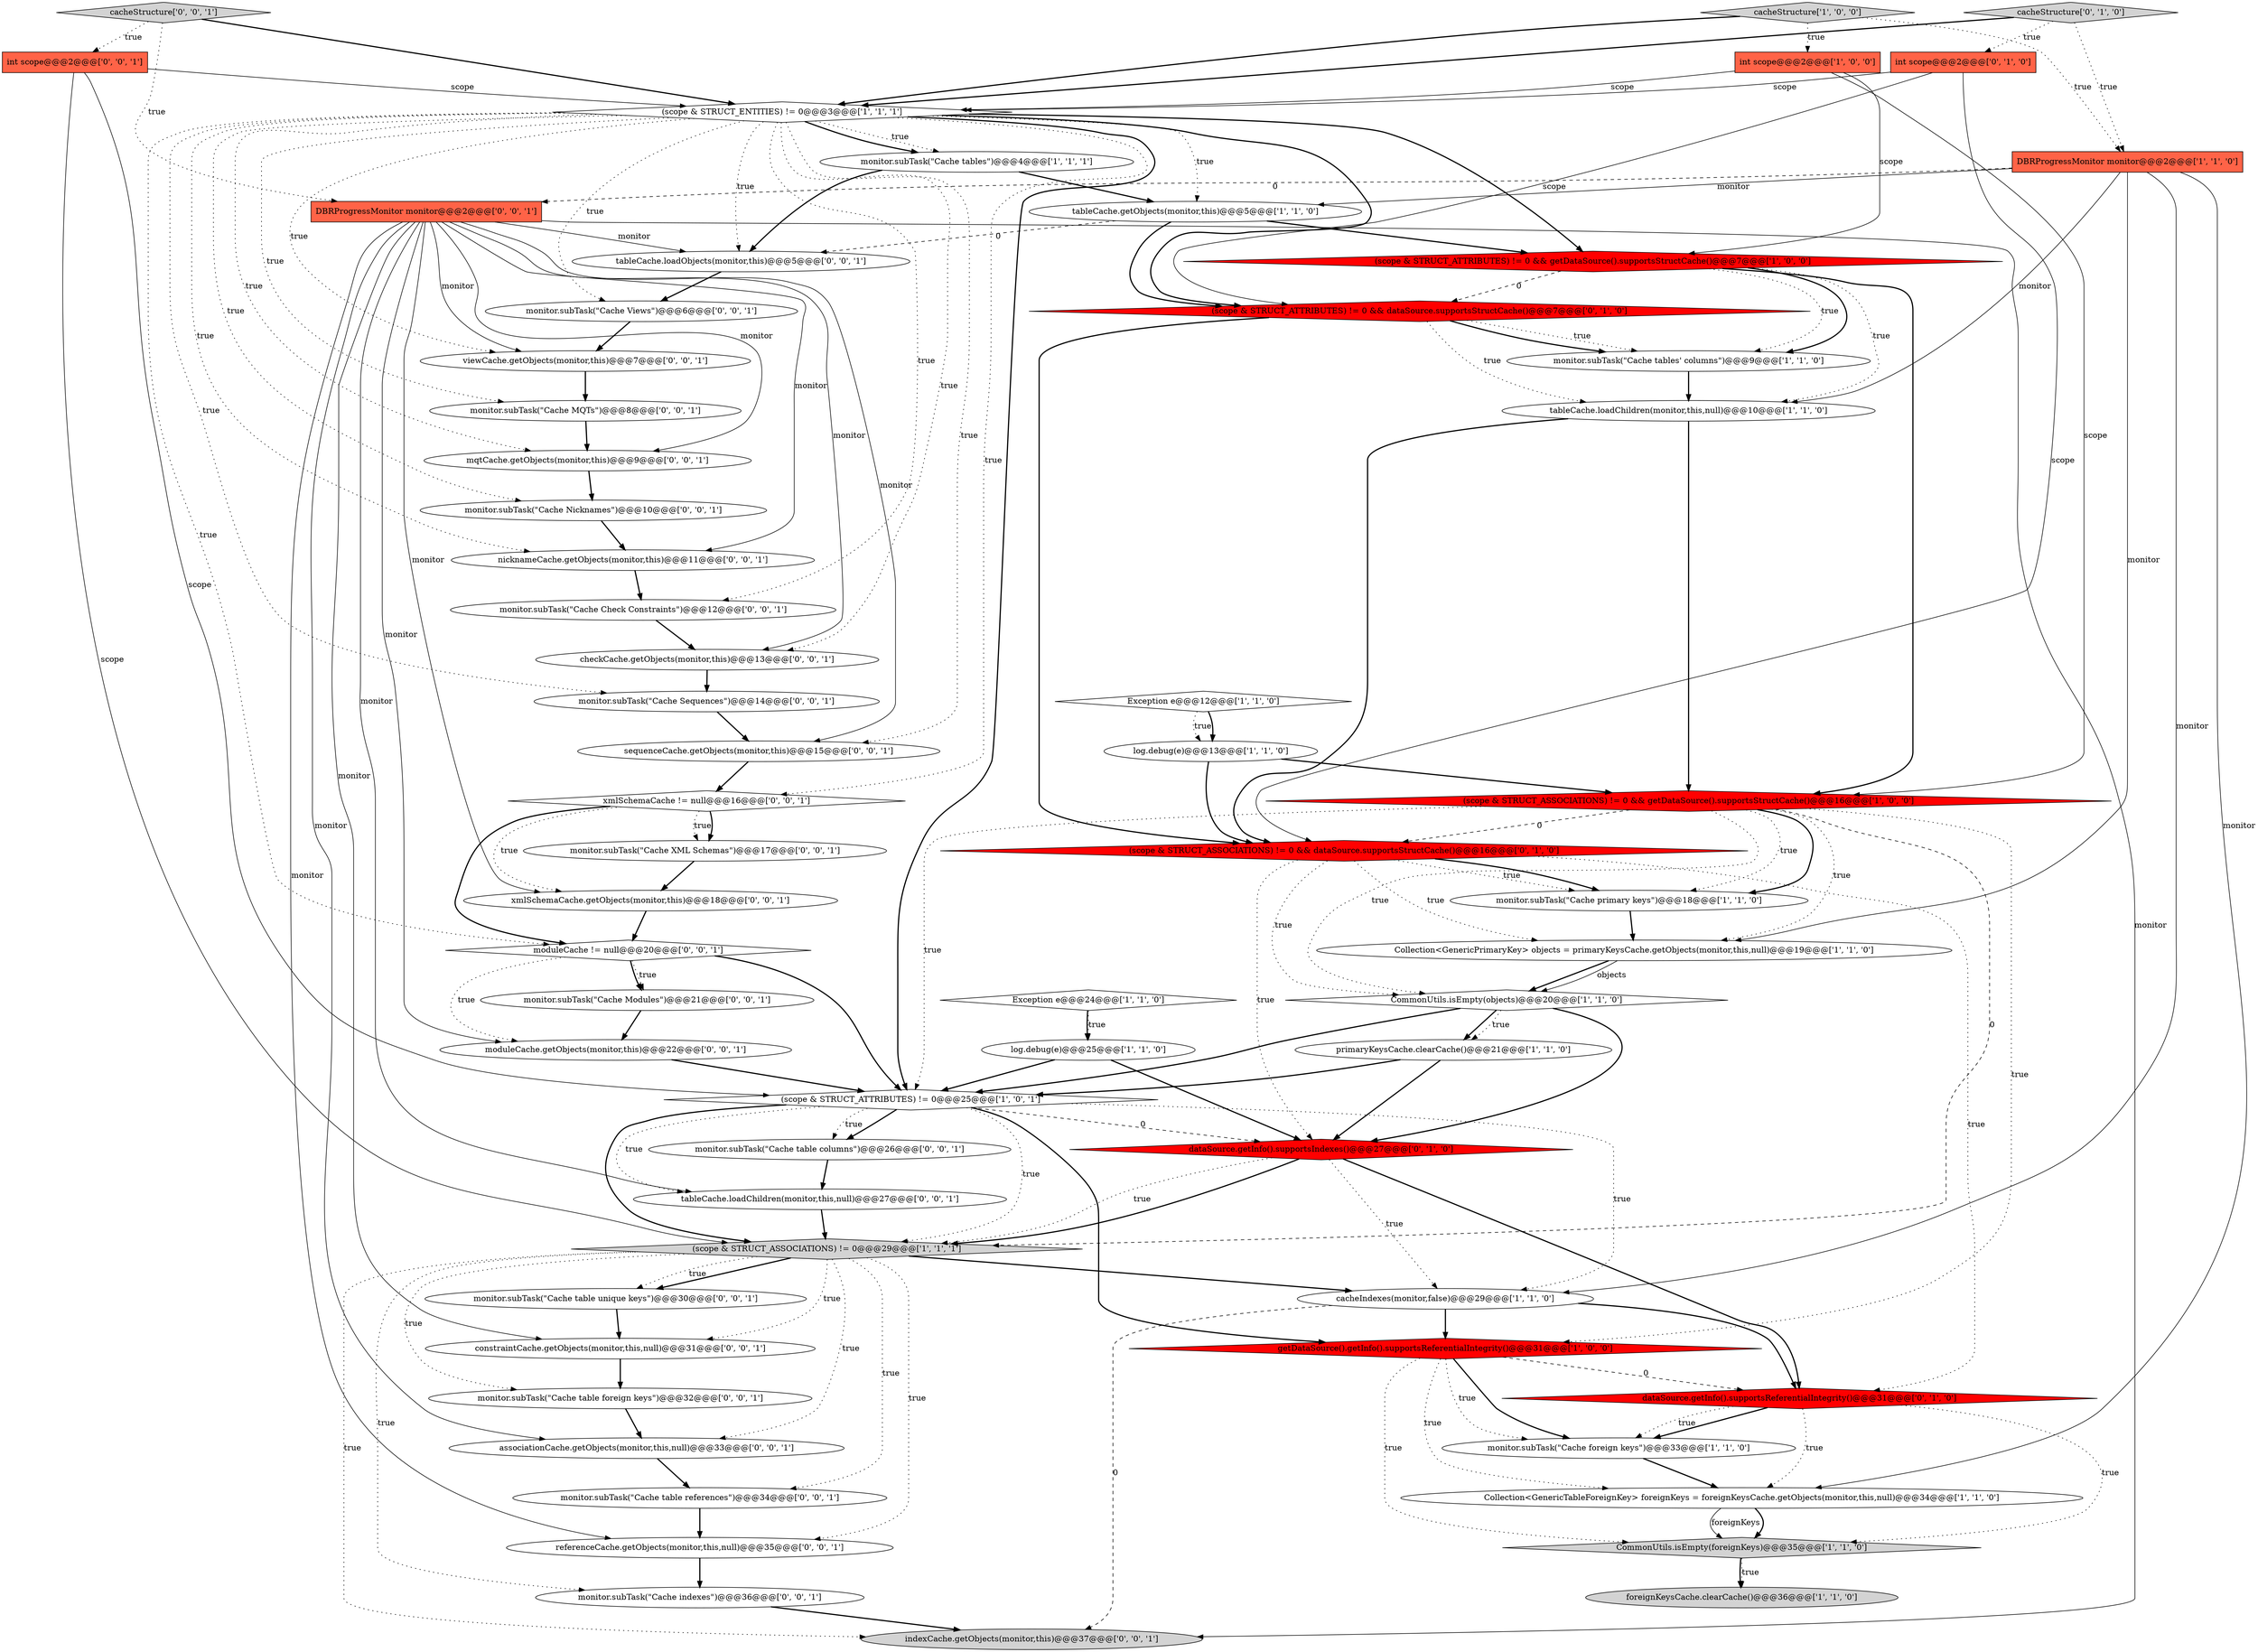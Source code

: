 digraph {
23 [style = filled, label = "log.debug(e)@@@25@@@['1', '1', '0']", fillcolor = white, shape = ellipse image = "AAA0AAABBB1BBB"];
55 [style = filled, label = "moduleCache.getObjects(monitor,this)@@@22@@@['0', '0', '1']", fillcolor = white, shape = ellipse image = "AAA0AAABBB3BBB"];
41 [style = filled, label = "monitor.subTask(\"Cache Modules\")@@@21@@@['0', '0', '1']", fillcolor = white, shape = ellipse image = "AAA0AAABBB3BBB"];
61 [style = filled, label = "monitor.subTask(\"Cache table unique keys\")@@@30@@@['0', '0', '1']", fillcolor = white, shape = ellipse image = "AAA0AAABBB3BBB"];
14 [style = filled, label = "(scope & STRUCT_ATTRIBUTES) != 0 && getDataSource().supportsStructCache()@@@7@@@['1', '0', '0']", fillcolor = red, shape = diamond image = "AAA1AAABBB1BBB"];
20 [style = filled, label = "(scope & STRUCT_ASSOCIATIONS) != 0@@@29@@@['1', '1', '1']", fillcolor = lightgray, shape = diamond image = "AAA0AAABBB1BBB"];
22 [style = filled, label = "(scope & STRUCT_ATTRIBUTES) != 0@@@25@@@['1', '0', '1']", fillcolor = white, shape = diamond image = "AAA0AAABBB1BBB"];
25 [style = filled, label = "log.debug(e)@@@13@@@['1', '1', '0']", fillcolor = white, shape = ellipse image = "AAA0AAABBB1BBB"];
24 [style = filled, label = "(scope & STRUCT_ENTITIES) != 0@@@3@@@['1', '1', '1']", fillcolor = white, shape = diamond image = "AAA0AAABBB1BBB"];
45 [style = filled, label = "cacheStructure['0', '0', '1']", fillcolor = lightgray, shape = diamond image = "AAA0AAABBB3BBB"];
39 [style = filled, label = "tableCache.loadChildren(monitor,this,null)@@@27@@@['0', '0', '1']", fillcolor = white, shape = ellipse image = "AAA0AAABBB3BBB"];
32 [style = filled, label = "monitor.subTask(\"Cache Views\")@@@6@@@['0', '0', '1']", fillcolor = white, shape = ellipse image = "AAA0AAABBB3BBB"];
51 [style = filled, label = "monitor.subTask(\"Cache table foreign keys\")@@@32@@@['0', '0', '1']", fillcolor = white, shape = ellipse image = "AAA0AAABBB3BBB"];
35 [style = filled, label = "checkCache.getObjects(monitor,this)@@@13@@@['0', '0', '1']", fillcolor = white, shape = ellipse image = "AAA0AAABBB3BBB"];
60 [style = filled, label = "xmlSchemaCache != null@@@16@@@['0', '0', '1']", fillcolor = white, shape = diamond image = "AAA0AAABBB3BBB"];
56 [style = filled, label = "sequenceCache.getObjects(monitor,this)@@@15@@@['0', '0', '1']", fillcolor = white, shape = ellipse image = "AAA0AAABBB3BBB"];
29 [style = filled, label = "(scope & STRUCT_ATTRIBUTES) != 0 && dataSource.supportsStructCache()@@@7@@@['0', '1', '0']", fillcolor = red, shape = diamond image = "AAA1AAABBB2BBB"];
5 [style = filled, label = "Collection<GenericTableForeignKey> foreignKeys = foreignKeysCache.getObjects(monitor,this,null)@@@34@@@['1', '1', '0']", fillcolor = white, shape = ellipse image = "AAA0AAABBB1BBB"];
3 [style = filled, label = "getDataSource().getInfo().supportsReferentialIntegrity()@@@31@@@['1', '0', '0']", fillcolor = red, shape = diamond image = "AAA1AAABBB1BBB"];
15 [style = filled, label = "(scope & STRUCT_ASSOCIATIONS) != 0 && getDataSource().supportsStructCache()@@@16@@@['1', '0', '0']", fillcolor = red, shape = diamond image = "AAA1AAABBB1BBB"];
27 [style = filled, label = "cacheStructure['0', '1', '0']", fillcolor = lightgray, shape = diamond image = "AAA0AAABBB2BBB"];
8 [style = filled, label = "monitor.subTask(\"Cache tables\")@@@4@@@['1', '1', '1']", fillcolor = white, shape = ellipse image = "AAA0AAABBB1BBB"];
38 [style = filled, label = "viewCache.getObjects(monitor,this)@@@7@@@['0', '0', '1']", fillcolor = white, shape = ellipse image = "AAA0AAABBB3BBB"];
44 [style = filled, label = "monitor.subTask(\"Cache XML Schemas\")@@@17@@@['0', '0', '1']", fillcolor = white, shape = ellipse image = "AAA0AAABBB3BBB"];
0 [style = filled, label = "foreignKeysCache.clearCache()@@@36@@@['1', '1', '0']", fillcolor = lightgray, shape = ellipse image = "AAA0AAABBB1BBB"];
47 [style = filled, label = "monitor.subTask(\"Cache table columns\")@@@26@@@['0', '0', '1']", fillcolor = white, shape = ellipse image = "AAA0AAABBB3BBB"];
2 [style = filled, label = "tableCache.loadChildren(monitor,this,null)@@@10@@@['1', '1', '0']", fillcolor = white, shape = ellipse image = "AAA0AAABBB1BBB"];
48 [style = filled, label = "referenceCache.getObjects(monitor,this,null)@@@35@@@['0', '0', '1']", fillcolor = white, shape = ellipse image = "AAA0AAABBB3BBB"];
4 [style = filled, label = "monitor.subTask(\"Cache tables' columns\")@@@9@@@['1', '1', '0']", fillcolor = white, shape = ellipse image = "AAA0AAABBB1BBB"];
42 [style = filled, label = "indexCache.getObjects(monitor,this)@@@37@@@['0', '0', '1']", fillcolor = lightgray, shape = ellipse image = "AAA0AAABBB3BBB"];
58 [style = filled, label = "monitor.subTask(\"Cache indexes\")@@@36@@@['0', '0', '1']", fillcolor = white, shape = ellipse image = "AAA0AAABBB3BBB"];
43 [style = filled, label = "monitor.subTask(\"Cache MQTs\")@@@8@@@['0', '0', '1']", fillcolor = white, shape = ellipse image = "AAA0AAABBB3BBB"];
10 [style = filled, label = "int scope@@@2@@@['1', '0', '0']", fillcolor = tomato, shape = box image = "AAA0AAABBB1BBB"];
26 [style = filled, label = "int scope@@@2@@@['0', '1', '0']", fillcolor = tomato, shape = box image = "AAA0AAABBB2BBB"];
57 [style = filled, label = "monitor.subTask(\"Cache Nicknames\")@@@10@@@['0', '0', '1']", fillcolor = white, shape = ellipse image = "AAA0AAABBB3BBB"];
11 [style = filled, label = "CommonUtils.isEmpty(objects)@@@20@@@['1', '1', '0']", fillcolor = white, shape = diamond image = "AAA0AAABBB1BBB"];
30 [style = filled, label = "dataSource.getInfo().supportsIndexes()@@@27@@@['0', '1', '0']", fillcolor = red, shape = diamond image = "AAA1AAABBB2BBB"];
18 [style = filled, label = "Collection<GenericPrimaryKey> objects = primaryKeysCache.getObjects(monitor,this,null)@@@19@@@['1', '1', '0']", fillcolor = white, shape = ellipse image = "AAA0AAABBB1BBB"];
1 [style = filled, label = "CommonUtils.isEmpty(foreignKeys)@@@35@@@['1', '1', '0']", fillcolor = lightgray, shape = diamond image = "AAA0AAABBB1BBB"];
19 [style = filled, label = "monitor.subTask(\"Cache primary keys\")@@@18@@@['1', '1', '0']", fillcolor = white, shape = ellipse image = "AAA0AAABBB1BBB"];
21 [style = filled, label = "cacheIndexes(monitor,false)@@@29@@@['1', '1', '0']", fillcolor = white, shape = ellipse image = "AAA0AAABBB1BBB"];
36 [style = filled, label = "monitor.subTask(\"Cache Check Constraints\")@@@12@@@['0', '0', '1']", fillcolor = white, shape = ellipse image = "AAA0AAABBB3BBB"];
34 [style = filled, label = "tableCache.loadObjects(monitor,this)@@@5@@@['0', '0', '1']", fillcolor = white, shape = ellipse image = "AAA0AAABBB3BBB"];
33 [style = filled, label = "constraintCache.getObjects(monitor,this,null)@@@31@@@['0', '0', '1']", fillcolor = white, shape = ellipse image = "AAA0AAABBB3BBB"];
31 [style = filled, label = "(scope & STRUCT_ASSOCIATIONS) != 0 && dataSource.supportsStructCache()@@@16@@@['0', '1', '0']", fillcolor = red, shape = diamond image = "AAA1AAABBB2BBB"];
46 [style = filled, label = "xmlSchemaCache.getObjects(monitor,this)@@@18@@@['0', '0', '1']", fillcolor = white, shape = ellipse image = "AAA0AAABBB3BBB"];
59 [style = filled, label = "associationCache.getObjects(monitor,this,null)@@@33@@@['0', '0', '1']", fillcolor = white, shape = ellipse image = "AAA0AAABBB3BBB"];
52 [style = filled, label = "monitor.subTask(\"Cache table references\")@@@34@@@['0', '0', '1']", fillcolor = white, shape = ellipse image = "AAA0AAABBB3BBB"];
53 [style = filled, label = "moduleCache != null@@@20@@@['0', '0', '1']", fillcolor = white, shape = diamond image = "AAA0AAABBB3BBB"];
12 [style = filled, label = "DBRProgressMonitor monitor@@@2@@@['1', '1', '0']", fillcolor = tomato, shape = box image = "AAA0AAABBB1BBB"];
7 [style = filled, label = "Exception e@@@12@@@['1', '1', '0']", fillcolor = white, shape = diamond image = "AAA0AAABBB1BBB"];
37 [style = filled, label = "int scope@@@2@@@['0', '0', '1']", fillcolor = tomato, shape = box image = "AAA0AAABBB3BBB"];
40 [style = filled, label = "DBRProgressMonitor monitor@@@2@@@['0', '0', '1']", fillcolor = tomato, shape = box image = "AAA0AAABBB3BBB"];
49 [style = filled, label = "mqtCache.getObjects(monitor,this)@@@9@@@['0', '0', '1']", fillcolor = white, shape = ellipse image = "AAA0AAABBB3BBB"];
28 [style = filled, label = "dataSource.getInfo().supportsReferentialIntegrity()@@@31@@@['0', '1', '0']", fillcolor = red, shape = diamond image = "AAA1AAABBB2BBB"];
13 [style = filled, label = "tableCache.getObjects(monitor,this)@@@5@@@['1', '1', '0']", fillcolor = white, shape = ellipse image = "AAA0AAABBB1BBB"];
6 [style = filled, label = "monitor.subTask(\"Cache foreign keys\")@@@33@@@['1', '1', '0']", fillcolor = white, shape = ellipse image = "AAA0AAABBB1BBB"];
16 [style = filled, label = "Exception e@@@24@@@['1', '1', '0']", fillcolor = white, shape = diamond image = "AAA0AAABBB1BBB"];
54 [style = filled, label = "monitor.subTask(\"Cache Sequences\")@@@14@@@['0', '0', '1']", fillcolor = white, shape = ellipse image = "AAA0AAABBB3BBB"];
50 [style = filled, label = "nicknameCache.getObjects(monitor,this)@@@11@@@['0', '0', '1']", fillcolor = white, shape = ellipse image = "AAA0AAABBB3BBB"];
17 [style = filled, label = "cacheStructure['1', '0', '0']", fillcolor = lightgray, shape = diamond image = "AAA0AAABBB1BBB"];
9 [style = filled, label = "primaryKeysCache.clearCache()@@@21@@@['1', '1', '0']", fillcolor = white, shape = ellipse image = "AAA0AAABBB1BBB"];
54->56 [style = bold, label=""];
40->33 [style = solid, label="monitor"];
28->6 [style = bold, label=""];
10->14 [style = solid, label="scope"];
29->2 [style = dotted, label="true"];
53->41 [style = dotted, label="true"];
30->20 [style = bold, label=""];
24->35 [style = dotted, label="true"];
24->43 [style = dotted, label="true"];
60->53 [style = bold, label=""];
12->2 [style = solid, label="monitor"];
3->6 [style = dotted, label="true"];
11->9 [style = bold, label=""];
45->24 [style = bold, label=""];
53->55 [style = dotted, label="true"];
21->28 [style = bold, label=""];
25->31 [style = bold, label=""];
28->6 [style = dotted, label="true"];
45->40 [style = dotted, label="true"];
44->46 [style = bold, label=""];
20->59 [style = dotted, label="true"];
23->22 [style = bold, label=""];
30->28 [style = bold, label=""];
20->42 [style = dotted, label="true"];
31->28 [style = dotted, label="true"];
40->55 [style = solid, label="monitor"];
60->44 [style = dotted, label="true"];
40->39 [style = solid, label="monitor"];
22->47 [style = bold, label=""];
53->41 [style = bold, label=""];
2->15 [style = bold, label=""];
40->59 [style = solid, label="monitor"];
15->31 [style = dashed, label="0"];
25->15 [style = bold, label=""];
34->32 [style = bold, label=""];
37->24 [style = solid, label="scope"];
1->0 [style = dotted, label="true"];
24->8 [style = dotted, label="true"];
24->57 [style = dotted, label="true"];
13->14 [style = bold, label=""];
21->3 [style = bold, label=""];
20->61 [style = bold, label=""];
31->19 [style = dotted, label="true"];
40->46 [style = solid, label="monitor"];
2->31 [style = bold, label=""];
12->13 [style = solid, label="monitor"];
14->2 [style = dotted, label="true"];
8->34 [style = bold, label=""];
19->18 [style = bold, label=""];
20->58 [style = dotted, label="true"];
23->30 [style = bold, label=""];
35->54 [style = bold, label=""];
15->18 [style = dotted, label="true"];
18->11 [style = bold, label=""];
24->60 [style = dotted, label="true"];
40->56 [style = solid, label="monitor"];
4->2 [style = bold, label=""];
1->0 [style = bold, label=""];
47->39 [style = bold, label=""];
31->11 [style = dotted, label="true"];
15->3 [style = dotted, label="true"];
31->30 [style = dotted, label="true"];
5->1 [style = bold, label=""];
3->5 [style = dotted, label="true"];
22->20 [style = dotted, label="true"];
40->35 [style = solid, label="monitor"];
22->20 [style = bold, label=""];
24->34 [style = dotted, label="true"];
52->48 [style = bold, label=""];
58->42 [style = bold, label=""];
14->15 [style = bold, label=""];
20->48 [style = dotted, label="true"];
24->8 [style = bold, label=""];
26->31 [style = solid, label="scope"];
36->35 [style = bold, label=""];
14->4 [style = dotted, label="true"];
39->20 [style = bold, label=""];
14->29 [style = dashed, label="0"];
3->1 [style = dotted, label="true"];
11->30 [style = bold, label=""];
14->4 [style = bold, label=""];
24->13 [style = dotted, label="true"];
9->22 [style = bold, label=""];
22->21 [style = dotted, label="true"];
60->44 [style = bold, label=""];
29->4 [style = dotted, label="true"];
48->58 [style = bold, label=""];
15->20 [style = dashed, label="0"];
3->28 [style = dashed, label="0"];
24->32 [style = dotted, label="true"];
60->46 [style = dotted, label="true"];
40->34 [style = solid, label="monitor"];
24->49 [style = dotted, label="true"];
20->51 [style = dotted, label="true"];
56->60 [style = bold, label=""];
20->52 [style = dotted, label="true"];
26->29 [style = solid, label="scope"];
3->6 [style = bold, label=""];
11->9 [style = dotted, label="true"];
16->23 [style = bold, label=""];
37->22 [style = solid, label="scope"];
37->20 [style = solid, label="scope"];
15->19 [style = bold, label=""];
28->1 [style = dotted, label="true"];
31->18 [style = dotted, label="true"];
5->1 [style = solid, label="foreignKeys"];
21->42 [style = dashed, label="0"];
40->49 [style = solid, label="monitor"];
6->5 [style = bold, label=""];
12->21 [style = solid, label="monitor"];
20->33 [style = dotted, label="true"];
17->12 [style = dotted, label="true"];
30->20 [style = dotted, label="true"];
22->30 [style = dashed, label="0"];
15->11 [style = dotted, label="true"];
40->50 [style = solid, label="monitor"];
11->22 [style = bold, label=""];
27->24 [style = bold, label=""];
24->36 [style = dotted, label="true"];
13->34 [style = dashed, label="0"];
31->19 [style = bold, label=""];
38->43 [style = bold, label=""];
8->13 [style = bold, label=""];
10->24 [style = solid, label="scope"];
40->42 [style = solid, label="monitor"];
18->11 [style = solid, label="objects"];
24->53 [style = dotted, label="true"];
29->4 [style = bold, label=""];
10->15 [style = solid, label="scope"];
12->5 [style = solid, label="monitor"];
57->50 [style = bold, label=""];
41->55 [style = bold, label=""];
24->56 [style = dotted, label="true"];
27->26 [style = dotted, label="true"];
22->39 [style = dotted, label="true"];
45->37 [style = dotted, label="true"];
29->31 [style = bold, label=""];
46->53 [style = bold, label=""];
22->47 [style = dotted, label="true"];
40->48 [style = solid, label="monitor"];
59->52 [style = bold, label=""];
15->22 [style = dotted, label="true"];
9->30 [style = bold, label=""];
24->29 [style = bold, label=""];
53->22 [style = bold, label=""];
27->12 [style = dotted, label="true"];
30->21 [style = dotted, label="true"];
26->24 [style = solid, label="scope"];
16->23 [style = dotted, label="true"];
24->22 [style = bold, label=""];
55->22 [style = bold, label=""];
24->14 [style = bold, label=""];
51->59 [style = bold, label=""];
12->18 [style = solid, label="monitor"];
20->21 [style = bold, label=""];
22->3 [style = bold, label=""];
32->38 [style = bold, label=""];
17->10 [style = dotted, label="true"];
28->5 [style = dotted, label="true"];
24->38 [style = dotted, label="true"];
24->50 [style = dotted, label="true"];
17->24 [style = bold, label=""];
13->29 [style = bold, label=""];
33->51 [style = bold, label=""];
12->40 [style = dashed, label="0"];
40->38 [style = solid, label="monitor"];
15->19 [style = dotted, label="true"];
20->61 [style = dotted, label="true"];
50->36 [style = bold, label=""];
7->25 [style = dotted, label="true"];
24->54 [style = dotted, label="true"];
43->49 [style = bold, label=""];
7->25 [style = bold, label=""];
49->57 [style = bold, label=""];
61->33 [style = bold, label=""];
}
